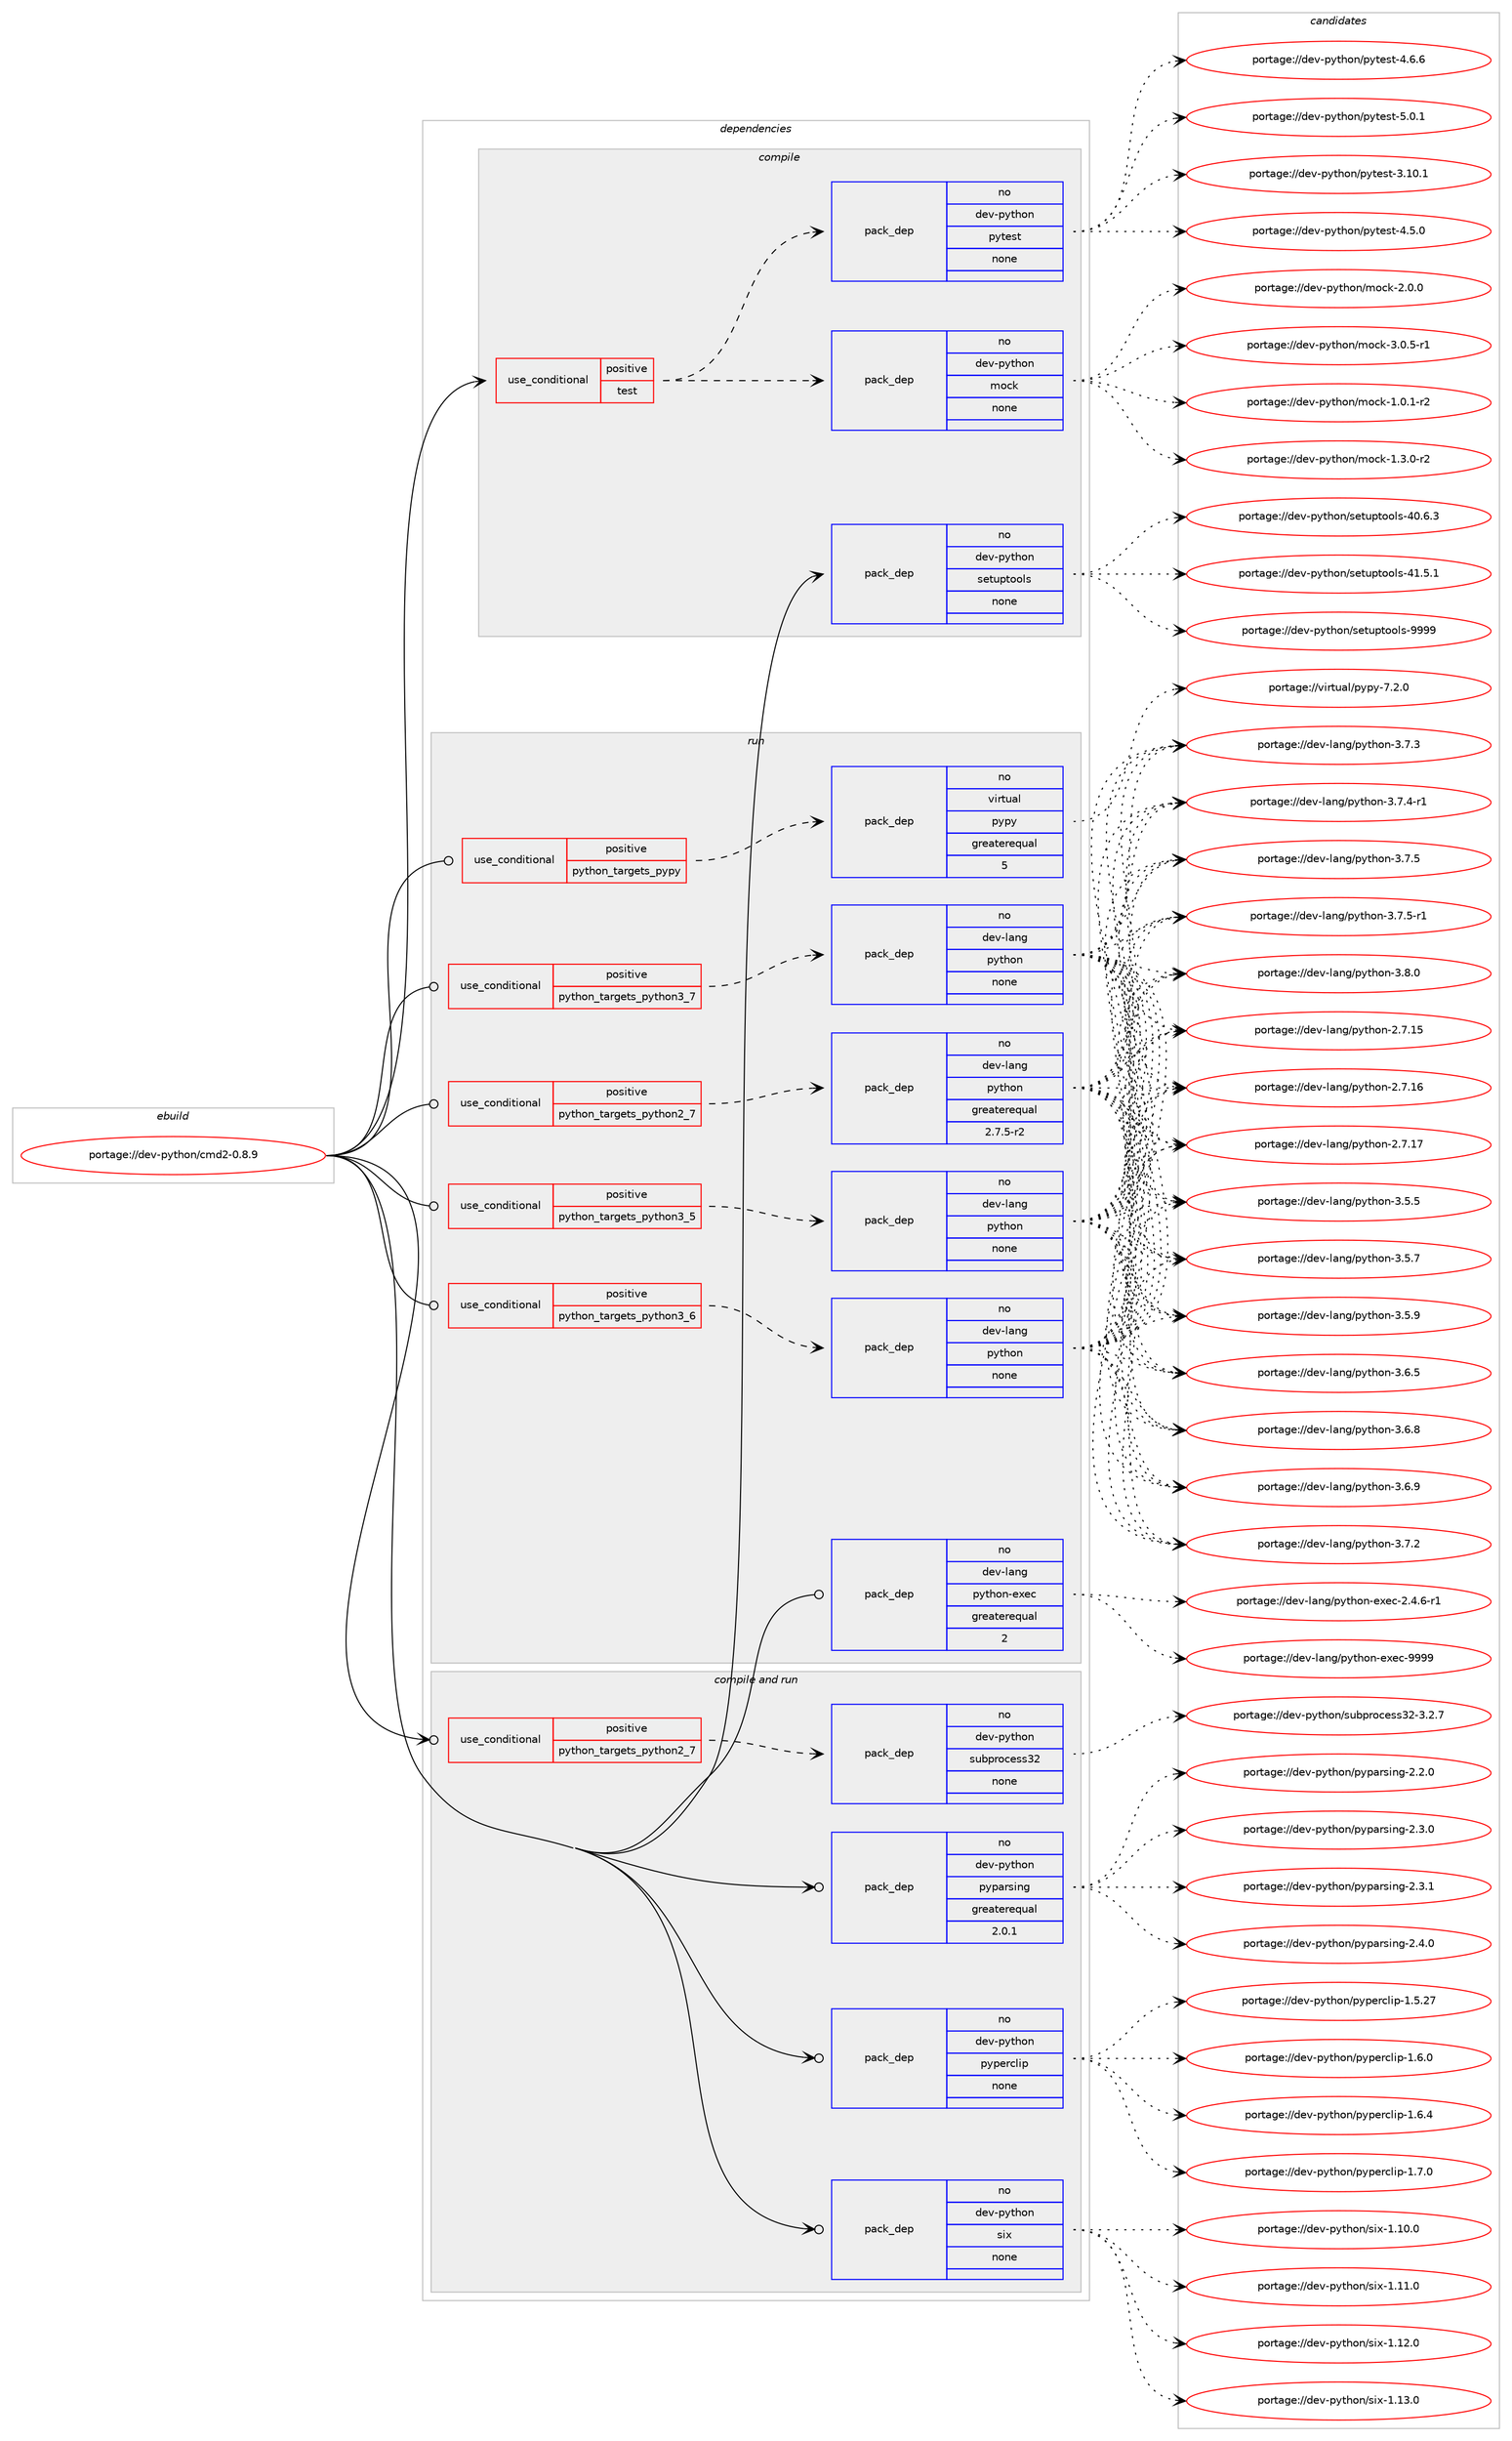 digraph prolog {

# *************
# Graph options
# *************

newrank=true;
concentrate=true;
compound=true;
graph [rankdir=LR,fontname=Helvetica,fontsize=10,ranksep=1.5];#, ranksep=2.5, nodesep=0.2];
edge  [arrowhead=vee];
node  [fontname=Helvetica,fontsize=10];

# **********
# The ebuild
# **********

subgraph cluster_leftcol {
color=gray;
rank=same;
label=<<i>ebuild</i>>;
id [label="portage://dev-python/cmd2-0.8.9", color=red, width=4, href="../dev-python/cmd2-0.8.9.svg"];
}

# ****************
# The dependencies
# ****************

subgraph cluster_midcol {
color=gray;
label=<<i>dependencies</i>>;
subgraph cluster_compile {
fillcolor="#eeeeee";
style=filled;
label=<<i>compile</i>>;
subgraph cond27002 {
dependency134418 [label=<<TABLE BORDER="0" CELLBORDER="1" CELLSPACING="0" CELLPADDING="4"><TR><TD ROWSPAN="3" CELLPADDING="10">use_conditional</TD></TR><TR><TD>positive</TD></TR><TR><TD>test</TD></TR></TABLE>>, shape=none, color=red];
subgraph pack104104 {
dependency134419 [label=<<TABLE BORDER="0" CELLBORDER="1" CELLSPACING="0" CELLPADDING="4" WIDTH="220"><TR><TD ROWSPAN="6" CELLPADDING="30">pack_dep</TD></TR><TR><TD WIDTH="110">no</TD></TR><TR><TD>dev-python</TD></TR><TR><TD>mock</TD></TR><TR><TD>none</TD></TR><TR><TD></TD></TR></TABLE>>, shape=none, color=blue];
}
dependency134418:e -> dependency134419:w [weight=20,style="dashed",arrowhead="vee"];
subgraph pack104105 {
dependency134420 [label=<<TABLE BORDER="0" CELLBORDER="1" CELLSPACING="0" CELLPADDING="4" WIDTH="220"><TR><TD ROWSPAN="6" CELLPADDING="30">pack_dep</TD></TR><TR><TD WIDTH="110">no</TD></TR><TR><TD>dev-python</TD></TR><TR><TD>pytest</TD></TR><TR><TD>none</TD></TR><TR><TD></TD></TR></TABLE>>, shape=none, color=blue];
}
dependency134418:e -> dependency134420:w [weight=20,style="dashed",arrowhead="vee"];
}
id:e -> dependency134418:w [weight=20,style="solid",arrowhead="vee"];
subgraph pack104106 {
dependency134421 [label=<<TABLE BORDER="0" CELLBORDER="1" CELLSPACING="0" CELLPADDING="4" WIDTH="220"><TR><TD ROWSPAN="6" CELLPADDING="30">pack_dep</TD></TR><TR><TD WIDTH="110">no</TD></TR><TR><TD>dev-python</TD></TR><TR><TD>setuptools</TD></TR><TR><TD>none</TD></TR><TR><TD></TD></TR></TABLE>>, shape=none, color=blue];
}
id:e -> dependency134421:w [weight=20,style="solid",arrowhead="vee"];
}
subgraph cluster_compileandrun {
fillcolor="#eeeeee";
style=filled;
label=<<i>compile and run</i>>;
subgraph cond27003 {
dependency134422 [label=<<TABLE BORDER="0" CELLBORDER="1" CELLSPACING="0" CELLPADDING="4"><TR><TD ROWSPAN="3" CELLPADDING="10">use_conditional</TD></TR><TR><TD>positive</TD></TR><TR><TD>python_targets_python2_7</TD></TR></TABLE>>, shape=none, color=red];
subgraph pack104107 {
dependency134423 [label=<<TABLE BORDER="0" CELLBORDER="1" CELLSPACING="0" CELLPADDING="4" WIDTH="220"><TR><TD ROWSPAN="6" CELLPADDING="30">pack_dep</TD></TR><TR><TD WIDTH="110">no</TD></TR><TR><TD>dev-python</TD></TR><TR><TD>subprocess32</TD></TR><TR><TD>none</TD></TR><TR><TD></TD></TR></TABLE>>, shape=none, color=blue];
}
dependency134422:e -> dependency134423:w [weight=20,style="dashed",arrowhead="vee"];
}
id:e -> dependency134422:w [weight=20,style="solid",arrowhead="odotvee"];
subgraph pack104108 {
dependency134424 [label=<<TABLE BORDER="0" CELLBORDER="1" CELLSPACING="0" CELLPADDING="4" WIDTH="220"><TR><TD ROWSPAN="6" CELLPADDING="30">pack_dep</TD></TR><TR><TD WIDTH="110">no</TD></TR><TR><TD>dev-python</TD></TR><TR><TD>pyparsing</TD></TR><TR><TD>greaterequal</TD></TR><TR><TD>2.0.1</TD></TR></TABLE>>, shape=none, color=blue];
}
id:e -> dependency134424:w [weight=20,style="solid",arrowhead="odotvee"];
subgraph pack104109 {
dependency134425 [label=<<TABLE BORDER="0" CELLBORDER="1" CELLSPACING="0" CELLPADDING="4" WIDTH="220"><TR><TD ROWSPAN="6" CELLPADDING="30">pack_dep</TD></TR><TR><TD WIDTH="110">no</TD></TR><TR><TD>dev-python</TD></TR><TR><TD>pyperclip</TD></TR><TR><TD>none</TD></TR><TR><TD></TD></TR></TABLE>>, shape=none, color=blue];
}
id:e -> dependency134425:w [weight=20,style="solid",arrowhead="odotvee"];
subgraph pack104110 {
dependency134426 [label=<<TABLE BORDER="0" CELLBORDER="1" CELLSPACING="0" CELLPADDING="4" WIDTH="220"><TR><TD ROWSPAN="6" CELLPADDING="30">pack_dep</TD></TR><TR><TD WIDTH="110">no</TD></TR><TR><TD>dev-python</TD></TR><TR><TD>six</TD></TR><TR><TD>none</TD></TR><TR><TD></TD></TR></TABLE>>, shape=none, color=blue];
}
id:e -> dependency134426:w [weight=20,style="solid",arrowhead="odotvee"];
}
subgraph cluster_run {
fillcolor="#eeeeee";
style=filled;
label=<<i>run</i>>;
subgraph cond27004 {
dependency134427 [label=<<TABLE BORDER="0" CELLBORDER="1" CELLSPACING="0" CELLPADDING="4"><TR><TD ROWSPAN="3" CELLPADDING="10">use_conditional</TD></TR><TR><TD>positive</TD></TR><TR><TD>python_targets_pypy</TD></TR></TABLE>>, shape=none, color=red];
subgraph pack104111 {
dependency134428 [label=<<TABLE BORDER="0" CELLBORDER="1" CELLSPACING="0" CELLPADDING="4" WIDTH="220"><TR><TD ROWSPAN="6" CELLPADDING="30">pack_dep</TD></TR><TR><TD WIDTH="110">no</TD></TR><TR><TD>virtual</TD></TR><TR><TD>pypy</TD></TR><TR><TD>greaterequal</TD></TR><TR><TD>5</TD></TR></TABLE>>, shape=none, color=blue];
}
dependency134427:e -> dependency134428:w [weight=20,style="dashed",arrowhead="vee"];
}
id:e -> dependency134427:w [weight=20,style="solid",arrowhead="odot"];
subgraph cond27005 {
dependency134429 [label=<<TABLE BORDER="0" CELLBORDER="1" CELLSPACING="0" CELLPADDING="4"><TR><TD ROWSPAN="3" CELLPADDING="10">use_conditional</TD></TR><TR><TD>positive</TD></TR><TR><TD>python_targets_python2_7</TD></TR></TABLE>>, shape=none, color=red];
subgraph pack104112 {
dependency134430 [label=<<TABLE BORDER="0" CELLBORDER="1" CELLSPACING="0" CELLPADDING="4" WIDTH="220"><TR><TD ROWSPAN="6" CELLPADDING="30">pack_dep</TD></TR><TR><TD WIDTH="110">no</TD></TR><TR><TD>dev-lang</TD></TR><TR><TD>python</TD></TR><TR><TD>greaterequal</TD></TR><TR><TD>2.7.5-r2</TD></TR></TABLE>>, shape=none, color=blue];
}
dependency134429:e -> dependency134430:w [weight=20,style="dashed",arrowhead="vee"];
}
id:e -> dependency134429:w [weight=20,style="solid",arrowhead="odot"];
subgraph cond27006 {
dependency134431 [label=<<TABLE BORDER="0" CELLBORDER="1" CELLSPACING="0" CELLPADDING="4"><TR><TD ROWSPAN="3" CELLPADDING="10">use_conditional</TD></TR><TR><TD>positive</TD></TR><TR><TD>python_targets_python3_5</TD></TR></TABLE>>, shape=none, color=red];
subgraph pack104113 {
dependency134432 [label=<<TABLE BORDER="0" CELLBORDER="1" CELLSPACING="0" CELLPADDING="4" WIDTH="220"><TR><TD ROWSPAN="6" CELLPADDING="30">pack_dep</TD></TR><TR><TD WIDTH="110">no</TD></TR><TR><TD>dev-lang</TD></TR><TR><TD>python</TD></TR><TR><TD>none</TD></TR><TR><TD></TD></TR></TABLE>>, shape=none, color=blue];
}
dependency134431:e -> dependency134432:w [weight=20,style="dashed",arrowhead="vee"];
}
id:e -> dependency134431:w [weight=20,style="solid",arrowhead="odot"];
subgraph cond27007 {
dependency134433 [label=<<TABLE BORDER="0" CELLBORDER="1" CELLSPACING="0" CELLPADDING="4"><TR><TD ROWSPAN="3" CELLPADDING="10">use_conditional</TD></TR><TR><TD>positive</TD></TR><TR><TD>python_targets_python3_6</TD></TR></TABLE>>, shape=none, color=red];
subgraph pack104114 {
dependency134434 [label=<<TABLE BORDER="0" CELLBORDER="1" CELLSPACING="0" CELLPADDING="4" WIDTH="220"><TR><TD ROWSPAN="6" CELLPADDING="30">pack_dep</TD></TR><TR><TD WIDTH="110">no</TD></TR><TR><TD>dev-lang</TD></TR><TR><TD>python</TD></TR><TR><TD>none</TD></TR><TR><TD></TD></TR></TABLE>>, shape=none, color=blue];
}
dependency134433:e -> dependency134434:w [weight=20,style="dashed",arrowhead="vee"];
}
id:e -> dependency134433:w [weight=20,style="solid",arrowhead="odot"];
subgraph cond27008 {
dependency134435 [label=<<TABLE BORDER="0" CELLBORDER="1" CELLSPACING="0" CELLPADDING="4"><TR><TD ROWSPAN="3" CELLPADDING="10">use_conditional</TD></TR><TR><TD>positive</TD></TR><TR><TD>python_targets_python3_7</TD></TR></TABLE>>, shape=none, color=red];
subgraph pack104115 {
dependency134436 [label=<<TABLE BORDER="0" CELLBORDER="1" CELLSPACING="0" CELLPADDING="4" WIDTH="220"><TR><TD ROWSPAN="6" CELLPADDING="30">pack_dep</TD></TR><TR><TD WIDTH="110">no</TD></TR><TR><TD>dev-lang</TD></TR><TR><TD>python</TD></TR><TR><TD>none</TD></TR><TR><TD></TD></TR></TABLE>>, shape=none, color=blue];
}
dependency134435:e -> dependency134436:w [weight=20,style="dashed",arrowhead="vee"];
}
id:e -> dependency134435:w [weight=20,style="solid",arrowhead="odot"];
subgraph pack104116 {
dependency134437 [label=<<TABLE BORDER="0" CELLBORDER="1" CELLSPACING="0" CELLPADDING="4" WIDTH="220"><TR><TD ROWSPAN="6" CELLPADDING="30">pack_dep</TD></TR><TR><TD WIDTH="110">no</TD></TR><TR><TD>dev-lang</TD></TR><TR><TD>python-exec</TD></TR><TR><TD>greaterequal</TD></TR><TR><TD>2</TD></TR></TABLE>>, shape=none, color=blue];
}
id:e -> dependency134437:w [weight=20,style="solid",arrowhead="odot"];
}
}

# **************
# The candidates
# **************

subgraph cluster_choices {
rank=same;
color=gray;
label=<<i>candidates</i>>;

subgraph choice104104 {
color=black;
nodesep=1;
choiceportage1001011184511212111610411111047109111991074549464846494511450 [label="portage://dev-python/mock-1.0.1-r2", color=red, width=4,href="../dev-python/mock-1.0.1-r2.svg"];
choiceportage1001011184511212111610411111047109111991074549465146484511450 [label="portage://dev-python/mock-1.3.0-r2", color=red, width=4,href="../dev-python/mock-1.3.0-r2.svg"];
choiceportage100101118451121211161041111104710911199107455046484648 [label="portage://dev-python/mock-2.0.0", color=red, width=4,href="../dev-python/mock-2.0.0.svg"];
choiceportage1001011184511212111610411111047109111991074551464846534511449 [label="portage://dev-python/mock-3.0.5-r1", color=red, width=4,href="../dev-python/mock-3.0.5-r1.svg"];
dependency134419:e -> choiceportage1001011184511212111610411111047109111991074549464846494511450:w [style=dotted,weight="100"];
dependency134419:e -> choiceportage1001011184511212111610411111047109111991074549465146484511450:w [style=dotted,weight="100"];
dependency134419:e -> choiceportage100101118451121211161041111104710911199107455046484648:w [style=dotted,weight="100"];
dependency134419:e -> choiceportage1001011184511212111610411111047109111991074551464846534511449:w [style=dotted,weight="100"];
}
subgraph choice104105 {
color=black;
nodesep=1;
choiceportage100101118451121211161041111104711212111610111511645514649484649 [label="portage://dev-python/pytest-3.10.1", color=red, width=4,href="../dev-python/pytest-3.10.1.svg"];
choiceportage1001011184511212111610411111047112121116101115116455246534648 [label="portage://dev-python/pytest-4.5.0", color=red, width=4,href="../dev-python/pytest-4.5.0.svg"];
choiceportage1001011184511212111610411111047112121116101115116455246544654 [label="portage://dev-python/pytest-4.6.6", color=red, width=4,href="../dev-python/pytest-4.6.6.svg"];
choiceportage1001011184511212111610411111047112121116101115116455346484649 [label="portage://dev-python/pytest-5.0.1", color=red, width=4,href="../dev-python/pytest-5.0.1.svg"];
dependency134420:e -> choiceportage100101118451121211161041111104711212111610111511645514649484649:w [style=dotted,weight="100"];
dependency134420:e -> choiceportage1001011184511212111610411111047112121116101115116455246534648:w [style=dotted,weight="100"];
dependency134420:e -> choiceportage1001011184511212111610411111047112121116101115116455246544654:w [style=dotted,weight="100"];
dependency134420:e -> choiceportage1001011184511212111610411111047112121116101115116455346484649:w [style=dotted,weight="100"];
}
subgraph choice104106 {
color=black;
nodesep=1;
choiceportage100101118451121211161041111104711510111611711211611111110811545524846544651 [label="portage://dev-python/setuptools-40.6.3", color=red, width=4,href="../dev-python/setuptools-40.6.3.svg"];
choiceportage100101118451121211161041111104711510111611711211611111110811545524946534649 [label="portage://dev-python/setuptools-41.5.1", color=red, width=4,href="../dev-python/setuptools-41.5.1.svg"];
choiceportage10010111845112121116104111110471151011161171121161111111081154557575757 [label="portage://dev-python/setuptools-9999", color=red, width=4,href="../dev-python/setuptools-9999.svg"];
dependency134421:e -> choiceportage100101118451121211161041111104711510111611711211611111110811545524846544651:w [style=dotted,weight="100"];
dependency134421:e -> choiceportage100101118451121211161041111104711510111611711211611111110811545524946534649:w [style=dotted,weight="100"];
dependency134421:e -> choiceportage10010111845112121116104111110471151011161171121161111111081154557575757:w [style=dotted,weight="100"];
}
subgraph choice104107 {
color=black;
nodesep=1;
choiceportage100101118451121211161041111104711511798112114111991011151155150455146504655 [label="portage://dev-python/subprocess32-3.2.7", color=red, width=4,href="../dev-python/subprocess32-3.2.7.svg"];
dependency134423:e -> choiceportage100101118451121211161041111104711511798112114111991011151155150455146504655:w [style=dotted,weight="100"];
}
subgraph choice104108 {
color=black;
nodesep=1;
choiceportage100101118451121211161041111104711212111297114115105110103455046504648 [label="portage://dev-python/pyparsing-2.2.0", color=red, width=4,href="../dev-python/pyparsing-2.2.0.svg"];
choiceportage100101118451121211161041111104711212111297114115105110103455046514648 [label="portage://dev-python/pyparsing-2.3.0", color=red, width=4,href="../dev-python/pyparsing-2.3.0.svg"];
choiceportage100101118451121211161041111104711212111297114115105110103455046514649 [label="portage://dev-python/pyparsing-2.3.1", color=red, width=4,href="../dev-python/pyparsing-2.3.1.svg"];
choiceportage100101118451121211161041111104711212111297114115105110103455046524648 [label="portage://dev-python/pyparsing-2.4.0", color=red, width=4,href="../dev-python/pyparsing-2.4.0.svg"];
dependency134424:e -> choiceportage100101118451121211161041111104711212111297114115105110103455046504648:w [style=dotted,weight="100"];
dependency134424:e -> choiceportage100101118451121211161041111104711212111297114115105110103455046514648:w [style=dotted,weight="100"];
dependency134424:e -> choiceportage100101118451121211161041111104711212111297114115105110103455046514649:w [style=dotted,weight="100"];
dependency134424:e -> choiceportage100101118451121211161041111104711212111297114115105110103455046524648:w [style=dotted,weight="100"];
}
subgraph choice104109 {
color=black;
nodesep=1;
choiceportage10010111845112121116104111110471121211121011149910810511245494653465055 [label="portage://dev-python/pyperclip-1.5.27", color=red, width=4,href="../dev-python/pyperclip-1.5.27.svg"];
choiceportage100101118451121211161041111104711212111210111499108105112454946544648 [label="portage://dev-python/pyperclip-1.6.0", color=red, width=4,href="../dev-python/pyperclip-1.6.0.svg"];
choiceportage100101118451121211161041111104711212111210111499108105112454946544652 [label="portage://dev-python/pyperclip-1.6.4", color=red, width=4,href="../dev-python/pyperclip-1.6.4.svg"];
choiceportage100101118451121211161041111104711212111210111499108105112454946554648 [label="portage://dev-python/pyperclip-1.7.0", color=red, width=4,href="../dev-python/pyperclip-1.7.0.svg"];
dependency134425:e -> choiceportage10010111845112121116104111110471121211121011149910810511245494653465055:w [style=dotted,weight="100"];
dependency134425:e -> choiceportage100101118451121211161041111104711212111210111499108105112454946544648:w [style=dotted,weight="100"];
dependency134425:e -> choiceportage100101118451121211161041111104711212111210111499108105112454946544652:w [style=dotted,weight="100"];
dependency134425:e -> choiceportage100101118451121211161041111104711212111210111499108105112454946554648:w [style=dotted,weight="100"];
}
subgraph choice104110 {
color=black;
nodesep=1;
choiceportage100101118451121211161041111104711510512045494649484648 [label="portage://dev-python/six-1.10.0", color=red, width=4,href="../dev-python/six-1.10.0.svg"];
choiceportage100101118451121211161041111104711510512045494649494648 [label="portage://dev-python/six-1.11.0", color=red, width=4,href="../dev-python/six-1.11.0.svg"];
choiceportage100101118451121211161041111104711510512045494649504648 [label="portage://dev-python/six-1.12.0", color=red, width=4,href="../dev-python/six-1.12.0.svg"];
choiceportage100101118451121211161041111104711510512045494649514648 [label="portage://dev-python/six-1.13.0", color=red, width=4,href="../dev-python/six-1.13.0.svg"];
dependency134426:e -> choiceportage100101118451121211161041111104711510512045494649484648:w [style=dotted,weight="100"];
dependency134426:e -> choiceportage100101118451121211161041111104711510512045494649494648:w [style=dotted,weight="100"];
dependency134426:e -> choiceportage100101118451121211161041111104711510512045494649504648:w [style=dotted,weight="100"];
dependency134426:e -> choiceportage100101118451121211161041111104711510512045494649514648:w [style=dotted,weight="100"];
}
subgraph choice104111 {
color=black;
nodesep=1;
choiceportage1181051141161179710847112121112121455546504648 [label="portage://virtual/pypy-7.2.0", color=red, width=4,href="../virtual/pypy-7.2.0.svg"];
dependency134428:e -> choiceportage1181051141161179710847112121112121455546504648:w [style=dotted,weight="100"];
}
subgraph choice104112 {
color=black;
nodesep=1;
choiceportage10010111845108971101034711212111610411111045504655464953 [label="portage://dev-lang/python-2.7.15", color=red, width=4,href="../dev-lang/python-2.7.15.svg"];
choiceportage10010111845108971101034711212111610411111045504655464954 [label="portage://dev-lang/python-2.7.16", color=red, width=4,href="../dev-lang/python-2.7.16.svg"];
choiceportage10010111845108971101034711212111610411111045504655464955 [label="portage://dev-lang/python-2.7.17", color=red, width=4,href="../dev-lang/python-2.7.17.svg"];
choiceportage100101118451089711010347112121116104111110455146534653 [label="portage://dev-lang/python-3.5.5", color=red, width=4,href="../dev-lang/python-3.5.5.svg"];
choiceportage100101118451089711010347112121116104111110455146534655 [label="portage://dev-lang/python-3.5.7", color=red, width=4,href="../dev-lang/python-3.5.7.svg"];
choiceportage100101118451089711010347112121116104111110455146534657 [label="portage://dev-lang/python-3.5.9", color=red, width=4,href="../dev-lang/python-3.5.9.svg"];
choiceportage100101118451089711010347112121116104111110455146544653 [label="portage://dev-lang/python-3.6.5", color=red, width=4,href="../dev-lang/python-3.6.5.svg"];
choiceportage100101118451089711010347112121116104111110455146544656 [label="portage://dev-lang/python-3.6.8", color=red, width=4,href="../dev-lang/python-3.6.8.svg"];
choiceportage100101118451089711010347112121116104111110455146544657 [label="portage://dev-lang/python-3.6.9", color=red, width=4,href="../dev-lang/python-3.6.9.svg"];
choiceportage100101118451089711010347112121116104111110455146554650 [label="portage://dev-lang/python-3.7.2", color=red, width=4,href="../dev-lang/python-3.7.2.svg"];
choiceportage100101118451089711010347112121116104111110455146554651 [label="portage://dev-lang/python-3.7.3", color=red, width=4,href="../dev-lang/python-3.7.3.svg"];
choiceportage1001011184510897110103471121211161041111104551465546524511449 [label="portage://dev-lang/python-3.7.4-r1", color=red, width=4,href="../dev-lang/python-3.7.4-r1.svg"];
choiceportage100101118451089711010347112121116104111110455146554653 [label="portage://dev-lang/python-3.7.5", color=red, width=4,href="../dev-lang/python-3.7.5.svg"];
choiceportage1001011184510897110103471121211161041111104551465546534511449 [label="portage://dev-lang/python-3.7.5-r1", color=red, width=4,href="../dev-lang/python-3.7.5-r1.svg"];
choiceportage100101118451089711010347112121116104111110455146564648 [label="portage://dev-lang/python-3.8.0", color=red, width=4,href="../dev-lang/python-3.8.0.svg"];
dependency134430:e -> choiceportage10010111845108971101034711212111610411111045504655464953:w [style=dotted,weight="100"];
dependency134430:e -> choiceportage10010111845108971101034711212111610411111045504655464954:w [style=dotted,weight="100"];
dependency134430:e -> choiceportage10010111845108971101034711212111610411111045504655464955:w [style=dotted,weight="100"];
dependency134430:e -> choiceportage100101118451089711010347112121116104111110455146534653:w [style=dotted,weight="100"];
dependency134430:e -> choiceportage100101118451089711010347112121116104111110455146534655:w [style=dotted,weight="100"];
dependency134430:e -> choiceportage100101118451089711010347112121116104111110455146534657:w [style=dotted,weight="100"];
dependency134430:e -> choiceportage100101118451089711010347112121116104111110455146544653:w [style=dotted,weight="100"];
dependency134430:e -> choiceportage100101118451089711010347112121116104111110455146544656:w [style=dotted,weight="100"];
dependency134430:e -> choiceportage100101118451089711010347112121116104111110455146544657:w [style=dotted,weight="100"];
dependency134430:e -> choiceportage100101118451089711010347112121116104111110455146554650:w [style=dotted,weight="100"];
dependency134430:e -> choiceportage100101118451089711010347112121116104111110455146554651:w [style=dotted,weight="100"];
dependency134430:e -> choiceportage1001011184510897110103471121211161041111104551465546524511449:w [style=dotted,weight="100"];
dependency134430:e -> choiceportage100101118451089711010347112121116104111110455146554653:w [style=dotted,weight="100"];
dependency134430:e -> choiceportage1001011184510897110103471121211161041111104551465546534511449:w [style=dotted,weight="100"];
dependency134430:e -> choiceportage100101118451089711010347112121116104111110455146564648:w [style=dotted,weight="100"];
}
subgraph choice104113 {
color=black;
nodesep=1;
choiceportage10010111845108971101034711212111610411111045504655464953 [label="portage://dev-lang/python-2.7.15", color=red, width=4,href="../dev-lang/python-2.7.15.svg"];
choiceportage10010111845108971101034711212111610411111045504655464954 [label="portage://dev-lang/python-2.7.16", color=red, width=4,href="../dev-lang/python-2.7.16.svg"];
choiceportage10010111845108971101034711212111610411111045504655464955 [label="portage://dev-lang/python-2.7.17", color=red, width=4,href="../dev-lang/python-2.7.17.svg"];
choiceportage100101118451089711010347112121116104111110455146534653 [label="portage://dev-lang/python-3.5.5", color=red, width=4,href="../dev-lang/python-3.5.5.svg"];
choiceportage100101118451089711010347112121116104111110455146534655 [label="portage://dev-lang/python-3.5.7", color=red, width=4,href="../dev-lang/python-3.5.7.svg"];
choiceportage100101118451089711010347112121116104111110455146534657 [label="portage://dev-lang/python-3.5.9", color=red, width=4,href="../dev-lang/python-3.5.9.svg"];
choiceportage100101118451089711010347112121116104111110455146544653 [label="portage://dev-lang/python-3.6.5", color=red, width=4,href="../dev-lang/python-3.6.5.svg"];
choiceportage100101118451089711010347112121116104111110455146544656 [label="portage://dev-lang/python-3.6.8", color=red, width=4,href="../dev-lang/python-3.6.8.svg"];
choiceportage100101118451089711010347112121116104111110455146544657 [label="portage://dev-lang/python-3.6.9", color=red, width=4,href="../dev-lang/python-3.6.9.svg"];
choiceportage100101118451089711010347112121116104111110455146554650 [label="portage://dev-lang/python-3.7.2", color=red, width=4,href="../dev-lang/python-3.7.2.svg"];
choiceportage100101118451089711010347112121116104111110455146554651 [label="portage://dev-lang/python-3.7.3", color=red, width=4,href="../dev-lang/python-3.7.3.svg"];
choiceportage1001011184510897110103471121211161041111104551465546524511449 [label="portage://dev-lang/python-3.7.4-r1", color=red, width=4,href="../dev-lang/python-3.7.4-r1.svg"];
choiceportage100101118451089711010347112121116104111110455146554653 [label="portage://dev-lang/python-3.7.5", color=red, width=4,href="../dev-lang/python-3.7.5.svg"];
choiceportage1001011184510897110103471121211161041111104551465546534511449 [label="portage://dev-lang/python-3.7.5-r1", color=red, width=4,href="../dev-lang/python-3.7.5-r1.svg"];
choiceportage100101118451089711010347112121116104111110455146564648 [label="portage://dev-lang/python-3.8.0", color=red, width=4,href="../dev-lang/python-3.8.0.svg"];
dependency134432:e -> choiceportage10010111845108971101034711212111610411111045504655464953:w [style=dotted,weight="100"];
dependency134432:e -> choiceportage10010111845108971101034711212111610411111045504655464954:w [style=dotted,weight="100"];
dependency134432:e -> choiceportage10010111845108971101034711212111610411111045504655464955:w [style=dotted,weight="100"];
dependency134432:e -> choiceportage100101118451089711010347112121116104111110455146534653:w [style=dotted,weight="100"];
dependency134432:e -> choiceportage100101118451089711010347112121116104111110455146534655:w [style=dotted,weight="100"];
dependency134432:e -> choiceportage100101118451089711010347112121116104111110455146534657:w [style=dotted,weight="100"];
dependency134432:e -> choiceportage100101118451089711010347112121116104111110455146544653:w [style=dotted,weight="100"];
dependency134432:e -> choiceportage100101118451089711010347112121116104111110455146544656:w [style=dotted,weight="100"];
dependency134432:e -> choiceportage100101118451089711010347112121116104111110455146544657:w [style=dotted,weight="100"];
dependency134432:e -> choiceportage100101118451089711010347112121116104111110455146554650:w [style=dotted,weight="100"];
dependency134432:e -> choiceportage100101118451089711010347112121116104111110455146554651:w [style=dotted,weight="100"];
dependency134432:e -> choiceportage1001011184510897110103471121211161041111104551465546524511449:w [style=dotted,weight="100"];
dependency134432:e -> choiceportage100101118451089711010347112121116104111110455146554653:w [style=dotted,weight="100"];
dependency134432:e -> choiceportage1001011184510897110103471121211161041111104551465546534511449:w [style=dotted,weight="100"];
dependency134432:e -> choiceportage100101118451089711010347112121116104111110455146564648:w [style=dotted,weight="100"];
}
subgraph choice104114 {
color=black;
nodesep=1;
choiceportage10010111845108971101034711212111610411111045504655464953 [label="portage://dev-lang/python-2.7.15", color=red, width=4,href="../dev-lang/python-2.7.15.svg"];
choiceportage10010111845108971101034711212111610411111045504655464954 [label="portage://dev-lang/python-2.7.16", color=red, width=4,href="../dev-lang/python-2.7.16.svg"];
choiceportage10010111845108971101034711212111610411111045504655464955 [label="portage://dev-lang/python-2.7.17", color=red, width=4,href="../dev-lang/python-2.7.17.svg"];
choiceportage100101118451089711010347112121116104111110455146534653 [label="portage://dev-lang/python-3.5.5", color=red, width=4,href="../dev-lang/python-3.5.5.svg"];
choiceportage100101118451089711010347112121116104111110455146534655 [label="portage://dev-lang/python-3.5.7", color=red, width=4,href="../dev-lang/python-3.5.7.svg"];
choiceportage100101118451089711010347112121116104111110455146534657 [label="portage://dev-lang/python-3.5.9", color=red, width=4,href="../dev-lang/python-3.5.9.svg"];
choiceportage100101118451089711010347112121116104111110455146544653 [label="portage://dev-lang/python-3.6.5", color=red, width=4,href="../dev-lang/python-3.6.5.svg"];
choiceportage100101118451089711010347112121116104111110455146544656 [label="portage://dev-lang/python-3.6.8", color=red, width=4,href="../dev-lang/python-3.6.8.svg"];
choiceportage100101118451089711010347112121116104111110455146544657 [label="portage://dev-lang/python-3.6.9", color=red, width=4,href="../dev-lang/python-3.6.9.svg"];
choiceportage100101118451089711010347112121116104111110455146554650 [label="portage://dev-lang/python-3.7.2", color=red, width=4,href="../dev-lang/python-3.7.2.svg"];
choiceportage100101118451089711010347112121116104111110455146554651 [label="portage://dev-lang/python-3.7.3", color=red, width=4,href="../dev-lang/python-3.7.3.svg"];
choiceportage1001011184510897110103471121211161041111104551465546524511449 [label="portage://dev-lang/python-3.7.4-r1", color=red, width=4,href="../dev-lang/python-3.7.4-r1.svg"];
choiceportage100101118451089711010347112121116104111110455146554653 [label="portage://dev-lang/python-3.7.5", color=red, width=4,href="../dev-lang/python-3.7.5.svg"];
choiceportage1001011184510897110103471121211161041111104551465546534511449 [label="portage://dev-lang/python-3.7.5-r1", color=red, width=4,href="../dev-lang/python-3.7.5-r1.svg"];
choiceportage100101118451089711010347112121116104111110455146564648 [label="portage://dev-lang/python-3.8.0", color=red, width=4,href="../dev-lang/python-3.8.0.svg"];
dependency134434:e -> choiceportage10010111845108971101034711212111610411111045504655464953:w [style=dotted,weight="100"];
dependency134434:e -> choiceportage10010111845108971101034711212111610411111045504655464954:w [style=dotted,weight="100"];
dependency134434:e -> choiceportage10010111845108971101034711212111610411111045504655464955:w [style=dotted,weight="100"];
dependency134434:e -> choiceportage100101118451089711010347112121116104111110455146534653:w [style=dotted,weight="100"];
dependency134434:e -> choiceportage100101118451089711010347112121116104111110455146534655:w [style=dotted,weight="100"];
dependency134434:e -> choiceportage100101118451089711010347112121116104111110455146534657:w [style=dotted,weight="100"];
dependency134434:e -> choiceportage100101118451089711010347112121116104111110455146544653:w [style=dotted,weight="100"];
dependency134434:e -> choiceportage100101118451089711010347112121116104111110455146544656:w [style=dotted,weight="100"];
dependency134434:e -> choiceportage100101118451089711010347112121116104111110455146544657:w [style=dotted,weight="100"];
dependency134434:e -> choiceportage100101118451089711010347112121116104111110455146554650:w [style=dotted,weight="100"];
dependency134434:e -> choiceportage100101118451089711010347112121116104111110455146554651:w [style=dotted,weight="100"];
dependency134434:e -> choiceportage1001011184510897110103471121211161041111104551465546524511449:w [style=dotted,weight="100"];
dependency134434:e -> choiceportage100101118451089711010347112121116104111110455146554653:w [style=dotted,weight="100"];
dependency134434:e -> choiceportage1001011184510897110103471121211161041111104551465546534511449:w [style=dotted,weight="100"];
dependency134434:e -> choiceportage100101118451089711010347112121116104111110455146564648:w [style=dotted,weight="100"];
}
subgraph choice104115 {
color=black;
nodesep=1;
choiceportage10010111845108971101034711212111610411111045504655464953 [label="portage://dev-lang/python-2.7.15", color=red, width=4,href="../dev-lang/python-2.7.15.svg"];
choiceportage10010111845108971101034711212111610411111045504655464954 [label="portage://dev-lang/python-2.7.16", color=red, width=4,href="../dev-lang/python-2.7.16.svg"];
choiceportage10010111845108971101034711212111610411111045504655464955 [label="portage://dev-lang/python-2.7.17", color=red, width=4,href="../dev-lang/python-2.7.17.svg"];
choiceportage100101118451089711010347112121116104111110455146534653 [label="portage://dev-lang/python-3.5.5", color=red, width=4,href="../dev-lang/python-3.5.5.svg"];
choiceportage100101118451089711010347112121116104111110455146534655 [label="portage://dev-lang/python-3.5.7", color=red, width=4,href="../dev-lang/python-3.5.7.svg"];
choiceportage100101118451089711010347112121116104111110455146534657 [label="portage://dev-lang/python-3.5.9", color=red, width=4,href="../dev-lang/python-3.5.9.svg"];
choiceportage100101118451089711010347112121116104111110455146544653 [label="portage://dev-lang/python-3.6.5", color=red, width=4,href="../dev-lang/python-3.6.5.svg"];
choiceportage100101118451089711010347112121116104111110455146544656 [label="portage://dev-lang/python-3.6.8", color=red, width=4,href="../dev-lang/python-3.6.8.svg"];
choiceportage100101118451089711010347112121116104111110455146544657 [label="portage://dev-lang/python-3.6.9", color=red, width=4,href="../dev-lang/python-3.6.9.svg"];
choiceportage100101118451089711010347112121116104111110455146554650 [label="portage://dev-lang/python-3.7.2", color=red, width=4,href="../dev-lang/python-3.7.2.svg"];
choiceportage100101118451089711010347112121116104111110455146554651 [label="portage://dev-lang/python-3.7.3", color=red, width=4,href="../dev-lang/python-3.7.3.svg"];
choiceportage1001011184510897110103471121211161041111104551465546524511449 [label="portage://dev-lang/python-3.7.4-r1", color=red, width=4,href="../dev-lang/python-3.7.4-r1.svg"];
choiceportage100101118451089711010347112121116104111110455146554653 [label="portage://dev-lang/python-3.7.5", color=red, width=4,href="../dev-lang/python-3.7.5.svg"];
choiceportage1001011184510897110103471121211161041111104551465546534511449 [label="portage://dev-lang/python-3.7.5-r1", color=red, width=4,href="../dev-lang/python-3.7.5-r1.svg"];
choiceportage100101118451089711010347112121116104111110455146564648 [label="portage://dev-lang/python-3.8.0", color=red, width=4,href="../dev-lang/python-3.8.0.svg"];
dependency134436:e -> choiceportage10010111845108971101034711212111610411111045504655464953:w [style=dotted,weight="100"];
dependency134436:e -> choiceportage10010111845108971101034711212111610411111045504655464954:w [style=dotted,weight="100"];
dependency134436:e -> choiceportage10010111845108971101034711212111610411111045504655464955:w [style=dotted,weight="100"];
dependency134436:e -> choiceportage100101118451089711010347112121116104111110455146534653:w [style=dotted,weight="100"];
dependency134436:e -> choiceportage100101118451089711010347112121116104111110455146534655:w [style=dotted,weight="100"];
dependency134436:e -> choiceportage100101118451089711010347112121116104111110455146534657:w [style=dotted,weight="100"];
dependency134436:e -> choiceportage100101118451089711010347112121116104111110455146544653:w [style=dotted,weight="100"];
dependency134436:e -> choiceportage100101118451089711010347112121116104111110455146544656:w [style=dotted,weight="100"];
dependency134436:e -> choiceportage100101118451089711010347112121116104111110455146544657:w [style=dotted,weight="100"];
dependency134436:e -> choiceportage100101118451089711010347112121116104111110455146554650:w [style=dotted,weight="100"];
dependency134436:e -> choiceportage100101118451089711010347112121116104111110455146554651:w [style=dotted,weight="100"];
dependency134436:e -> choiceportage1001011184510897110103471121211161041111104551465546524511449:w [style=dotted,weight="100"];
dependency134436:e -> choiceportage100101118451089711010347112121116104111110455146554653:w [style=dotted,weight="100"];
dependency134436:e -> choiceportage1001011184510897110103471121211161041111104551465546534511449:w [style=dotted,weight="100"];
dependency134436:e -> choiceportage100101118451089711010347112121116104111110455146564648:w [style=dotted,weight="100"];
}
subgraph choice104116 {
color=black;
nodesep=1;
choiceportage10010111845108971101034711212111610411111045101120101994550465246544511449 [label="portage://dev-lang/python-exec-2.4.6-r1", color=red, width=4,href="../dev-lang/python-exec-2.4.6-r1.svg"];
choiceportage10010111845108971101034711212111610411111045101120101994557575757 [label="portage://dev-lang/python-exec-9999", color=red, width=4,href="../dev-lang/python-exec-9999.svg"];
dependency134437:e -> choiceportage10010111845108971101034711212111610411111045101120101994550465246544511449:w [style=dotted,weight="100"];
dependency134437:e -> choiceportage10010111845108971101034711212111610411111045101120101994557575757:w [style=dotted,weight="100"];
}
}

}
